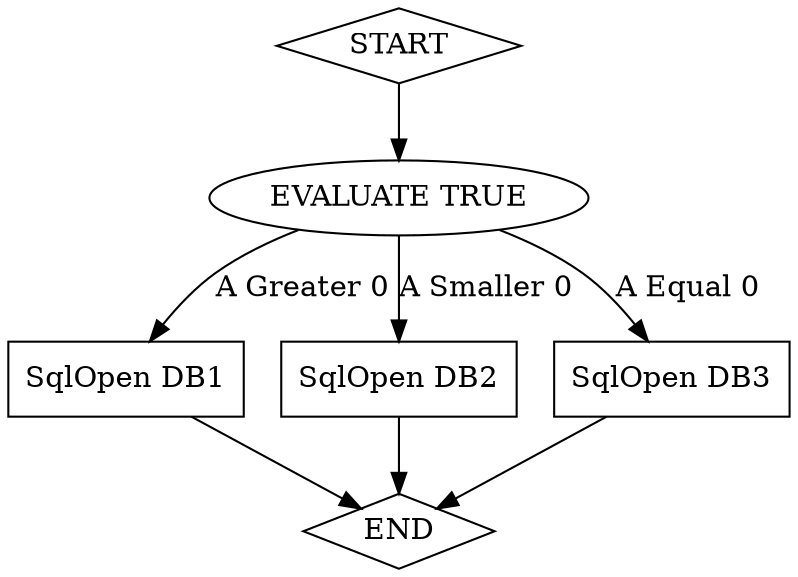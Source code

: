 digraph "test.gvz" {
	node [shape=diamond]
	0 [label=START]
	node [shape=ellipse]
	1 [label="EVALUATE TRUE"]
	node [shape=box]
	2 [label="SqlOpen DB1"]
	node [shape=box]
	3 [label="SqlOpen DB2"]
	node [shape=box]
	4 [label="SqlOpen DB3"]
	node [shape=diamond]
	6 [label=END]
	0 -> 1
	1 -> 2 [label="A Greater 0"]
	1 -> 3 [label="A Smaller 0"]
	1 -> 4 [label="A Equal 0"]
	2 -> 6
	3 -> 6
	4 -> 6
}
